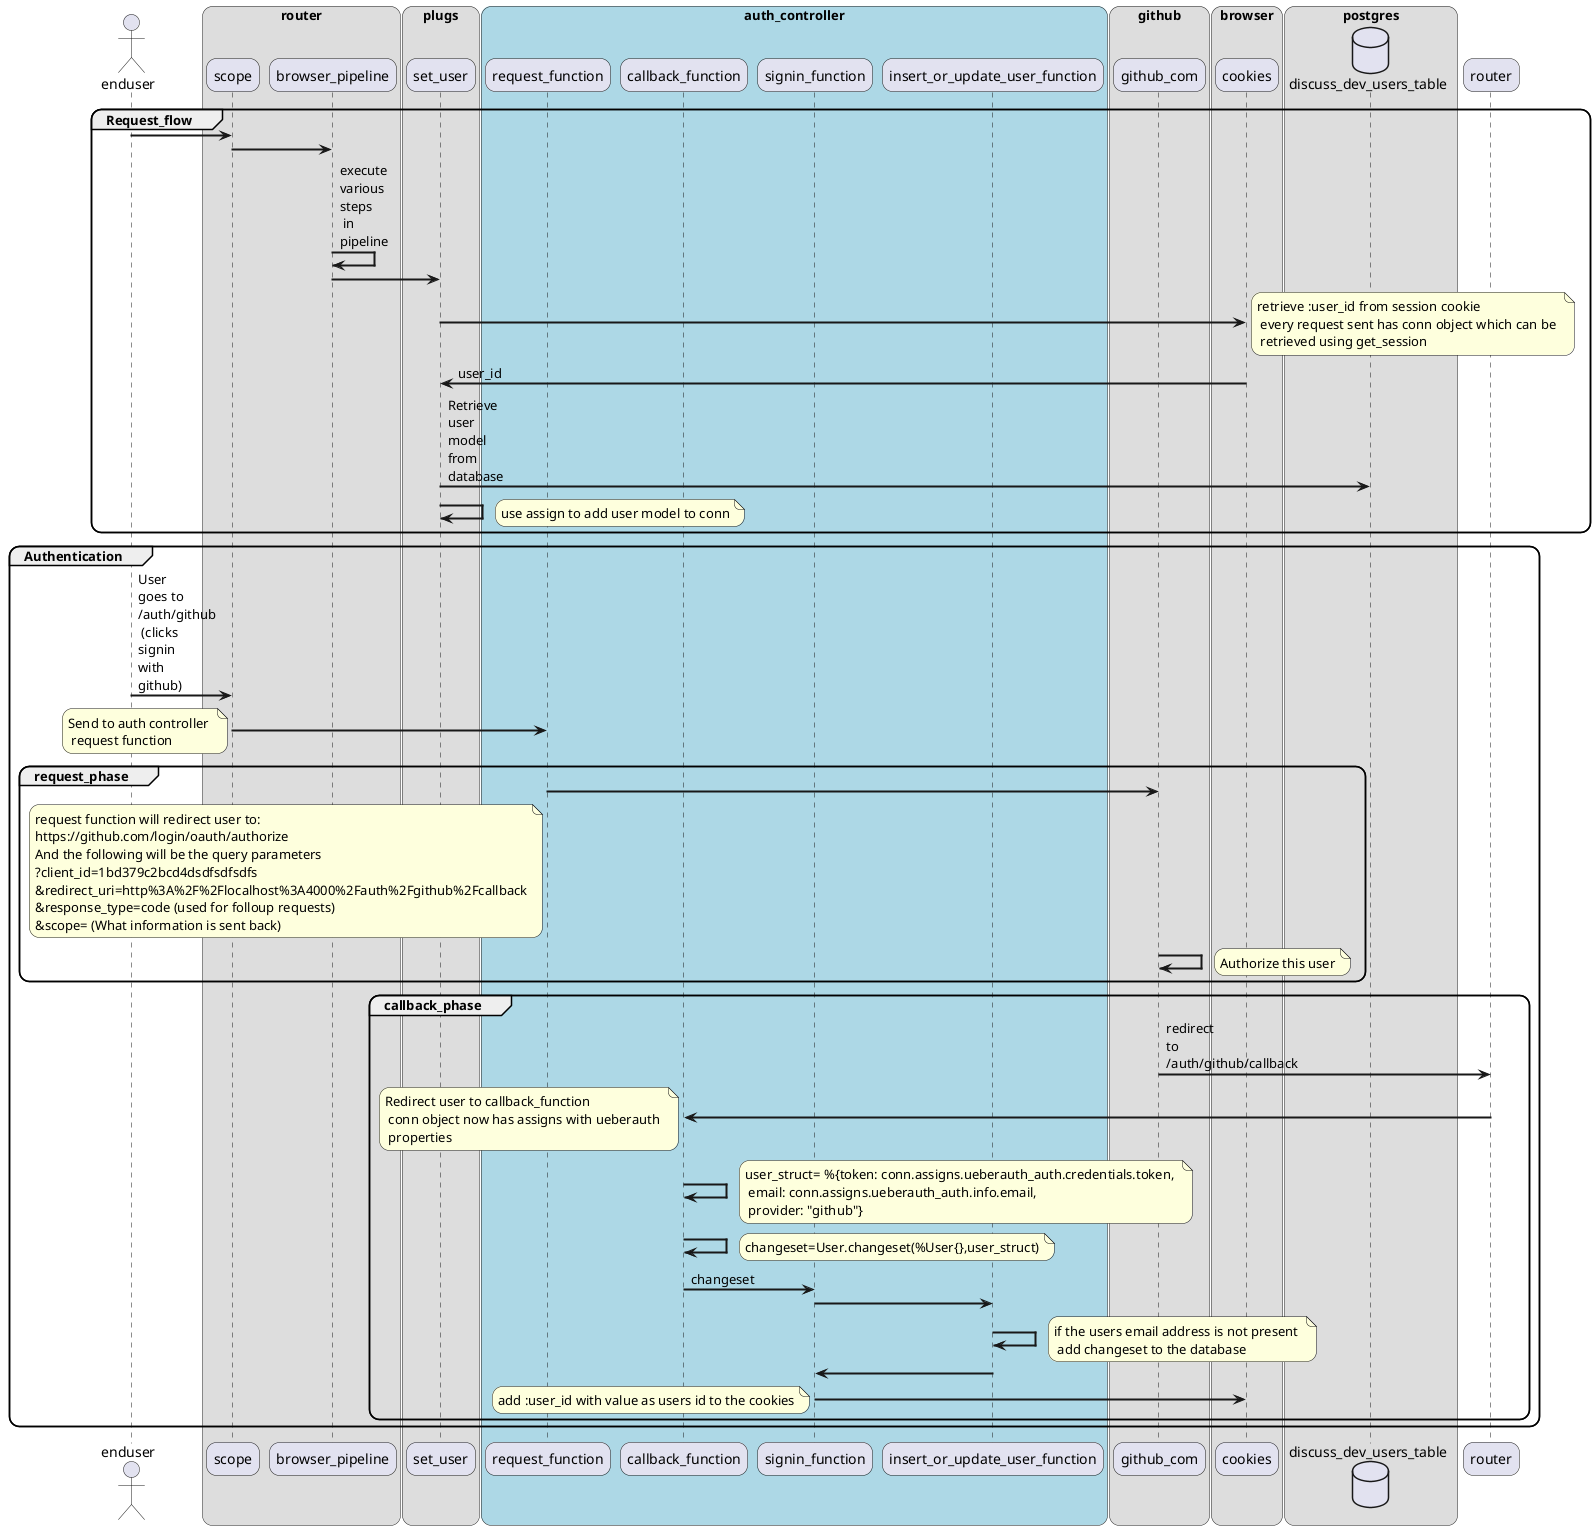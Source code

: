 
@startuml


skinparam sequenceArrowThickness 2
skinparam roundcorner 20
skinparam maxmessagesize 60

' List client service components/participants here

actor enduser

box "router"
participant scope
participant browser_pipeline
end box

box "plugs"
participant set_user

end box

box "auth_controller" #LightBlue
participant request_function
participant callback_function
participant signin_function
participant insert_or_update_user_function
end box

box "github"
participant github_com
end box

box "browser"
participant cookies
end box

box postgres
database discuss_dev_users_table
end box

group Request_flow
enduser -> scope 
scope -> browser_pipeline
browser_pipeline -> browser_pipeline : execute various steps \n in pipeline
browser_pipeline -> set_user
set_user -> cookies 
note right : retrieve :user_id from session cookie \n every request sent has conn object which can be \n retrieved using get_session
cookies -> set_user :user_id
set_user -> discuss_dev_users_table : Retrieve user model from database
set_user -> set_user 
note right : use assign to add user model to conn

end group


group Authentication 

    enduser ->  scope : User goes to /auth/github  \n (clicks signin with github)
    scope -> request_function
    note left : Send to auth controller \n request function

    group request_phase
        request_function -> github_com
        note left of request_function
            request function will redirect user to:
            https://github.com/login/oauth/authorize
            And the following will be the query parameters
            ?client_id=1bd379c2bcd4dsdfsdfsdfs
            &redirect_uri=http%3A%2F%2Flocalhost%3A4000%2Fauth%2Fgithub%2Fcallback
            &response_type=code (used for folloup requests)
            &scope= (What information is sent back)
        end note
        github_com -> github_com 
        note right: Authorize this user 
    end group

    group callback_phase
        github_com -> router : redirect to /auth/github/callback
        router -> callback_function
        note left: Redirect user to callback_function \n conn object now has assigns with ueberauth \n properties
        callback_function -> callback_function 
        note right : user_struct= %{token: conn.assigns.ueberauth_auth.credentials.token, \n email: conn.assigns.ueberauth_auth.info.email, \n provider: "github"}
        callback_function -> callback_function
        note right : changeset=User.changeset(%User{},user_struct)
        callback_function -> signin_function : changeset
        signin_function -> insert_or_update_user_function 
        insert_or_update_user_function -> insert_or_update_user_function 
        note right: if the users email address is not present \n add changeset to the database
        insert_or_update_user_function -> signin_function
        signin_function -> cookies
        note left: add :user_id with value as users id to the cookies

    end group

end group

@enduml